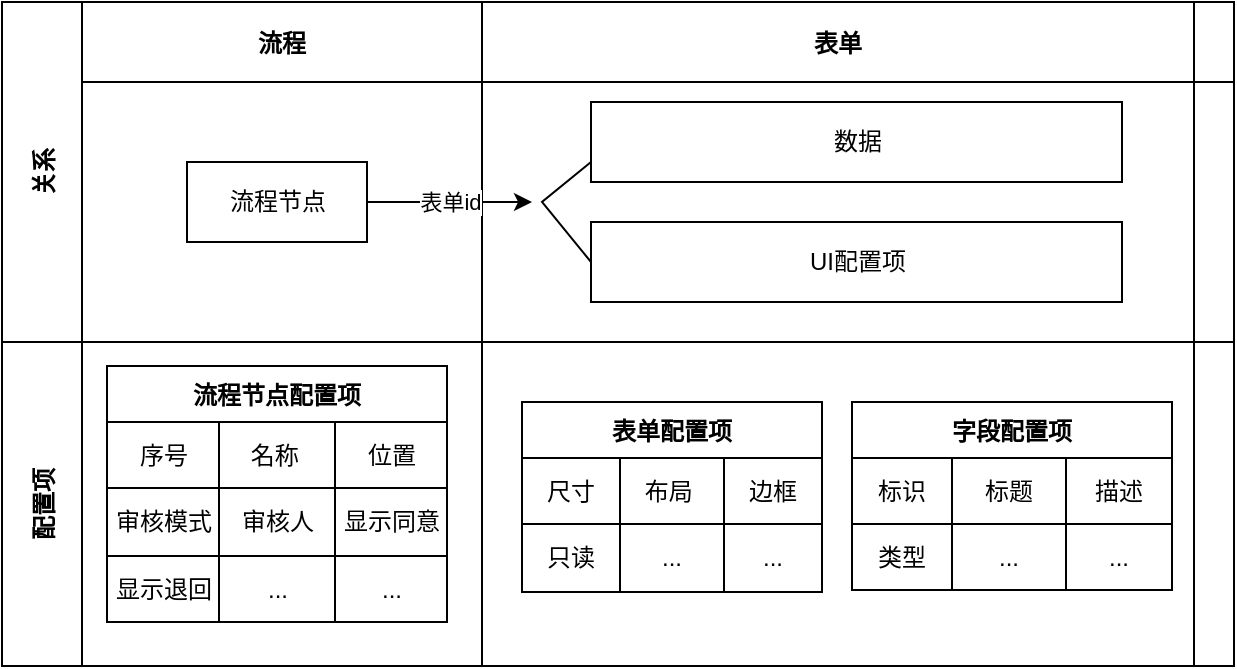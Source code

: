 <mxfile version="16.1.2" type="github">
  <diagram id="kgpKYQtTHZ0yAKxKKP6v" name="Page-1">
    <mxGraphModel dx="933" dy="555" grid="1" gridSize="10" guides="1" tooltips="1" connect="1" arrows="1" fold="1" page="1" pageScale="1" pageWidth="850" pageHeight="1100" math="0" shadow="0">
      <root>
        <mxCell id="0" />
        <mxCell id="1" parent="0" />
        <mxCell id="3nuBFxr9cyL0pnOWT2aG-1" value="" style="shape=table;childLayout=tableLayout;startSize=0;collapsible=0;recursiveResize=0;expand=0;fillColor=none;fontStyle=1" parent="1" vertex="1">
          <mxGeometry x="40" y="50" width="616" height="332.0" as="geometry" />
        </mxCell>
        <mxCell id="3nuBFxr9cyL0pnOWT2aG-3" value="关系" style="shape=tableRow;horizontal=0;swimlaneHead=0;swimlaneBody=0;top=0;left=0;bottom=0;right=0;fillColor=none;points=[[0,0.5],[1,0.5]];portConstraint=eastwest;startSize=40;collapsible=0;recursiveResize=0;expand=0;fontStyle=1;" parent="3nuBFxr9cyL0pnOWT2aG-1" vertex="1">
          <mxGeometry width="616" height="170" as="geometry" />
        </mxCell>
        <mxCell id="3nuBFxr9cyL0pnOWT2aG-4" value="流程" style="swimlane;swimlaneHead=0;swimlaneBody=0;connectable=0;fillColor=none;startSize=40;collapsible=0;recursiveResize=0;expand=0;fontStyle=1;" parent="3nuBFxr9cyL0pnOWT2aG-3" vertex="1">
          <mxGeometry x="40" width="200" height="170" as="geometry">
            <mxRectangle width="200" height="170" as="alternateBounds" />
          </mxGeometry>
        </mxCell>
        <mxCell id="3nuBFxr9cyL0pnOWT2aG-7" value="流程节点" style="rounded=0;whiteSpace=wrap;html=1;" parent="3nuBFxr9cyL0pnOWT2aG-4" vertex="1">
          <mxGeometry x="52.5" y="80" width="90" height="40" as="geometry" />
        </mxCell>
        <mxCell id="yU4plqHVVjcT5TopJ7HQ-14" style="edgeStyle=none;rounded=0;orthogonalLoop=1;jettySize=auto;html=1;exitX=1;exitY=0.5;exitDx=0;exitDy=0;" edge="1" parent="3nuBFxr9cyL0pnOWT2aG-4">
          <mxGeometry relative="1" as="geometry">
            <mxPoint x="110" y="80" as="sourcePoint" />
            <mxPoint x="110" y="80" as="targetPoint" />
          </mxGeometry>
        </mxCell>
        <mxCell id="3nuBFxr9cyL0pnOWT2aG-8" value="表单" style="swimlane;swimlaneHead=0;swimlaneBody=0;connectable=0;fillColor=none;startSize=40;collapsible=0;recursiveResize=0;expand=0;fontStyle=1;" parent="3nuBFxr9cyL0pnOWT2aG-3" vertex="1">
          <mxGeometry x="240" width="356" height="170" as="geometry">
            <mxRectangle width="356" height="170" as="alternateBounds" />
          </mxGeometry>
        </mxCell>
        <mxCell id="3nuBFxr9cyL0pnOWT2aG-9" value="数据" style="rounded=0;whiteSpace=wrap;html=1;" parent="3nuBFxr9cyL0pnOWT2aG-8" vertex="1">
          <mxGeometry x="54.5" y="50" width="265.5" height="40" as="geometry" />
        </mxCell>
        <mxCell id="yU4plqHVVjcT5TopJ7HQ-4" value="UI配置项" style="rounded=0;whiteSpace=wrap;html=1;" vertex="1" parent="3nuBFxr9cyL0pnOWT2aG-8">
          <mxGeometry x="54.5" y="110" width="265.5" height="40" as="geometry" />
        </mxCell>
        <mxCell id="yU4plqHVVjcT5TopJ7HQ-13" value="" style="endArrow=none;html=1;rounded=0;entryX=0;entryY=0.75;entryDx=0;entryDy=0;exitX=0;exitY=0.5;exitDx=0;exitDy=0;" edge="1" parent="3nuBFxr9cyL0pnOWT2aG-8" source="yU4plqHVVjcT5TopJ7HQ-4" target="3nuBFxr9cyL0pnOWT2aG-9">
          <mxGeometry width="50" height="50" relative="1" as="geometry">
            <mxPoint x="110" y="110" as="sourcePoint" />
            <mxPoint x="160" y="60" as="targetPoint" />
            <Array as="points">
              <mxPoint x="30" y="100" />
            </Array>
          </mxGeometry>
        </mxCell>
        <mxCell id="3nuBFxr9cyL0pnOWT2aG-11" value="" style="swimlane;swimlaneHead=0;swimlaneBody=0;connectable=0;fillColor=none;startSize=40;collapsible=0;recursiveResize=0;expand=0;fontStyle=1;" parent="3nuBFxr9cyL0pnOWT2aG-3" vertex="1">
          <mxGeometry x="596" width="20" height="170" as="geometry">
            <mxRectangle width="20" height="170" as="alternateBounds" />
          </mxGeometry>
        </mxCell>
        <mxCell id="3nuBFxr9cyL0pnOWT2aG-2" value="表单id" style="edgeStyle=orthogonalEdgeStyle;rounded=0;orthogonalLoop=1;jettySize=auto;html=1;" parent="3nuBFxr9cyL0pnOWT2aG-3" source="3nuBFxr9cyL0pnOWT2aG-7" edge="1">
          <mxGeometry relative="1" as="geometry">
            <mxPoint x="265" y="100" as="targetPoint" />
          </mxGeometry>
        </mxCell>
        <mxCell id="3nuBFxr9cyL0pnOWT2aG-15" value="配置项" style="shape=tableRow;horizontal=0;swimlaneHead=0;swimlaneBody=0;top=0;left=0;bottom=0;right=0;fillColor=none;points=[[0,0.5],[1,0.5]];portConstraint=eastwest;startSize=40;collapsible=0;recursiveResize=0;expand=0;fontStyle=1;" parent="3nuBFxr9cyL0pnOWT2aG-1" vertex="1">
          <mxGeometry y="170" width="616" height="162" as="geometry" />
        </mxCell>
        <mxCell id="3nuBFxr9cyL0pnOWT2aG-16" value="" style="swimlane;swimlaneHead=0;swimlaneBody=0;connectable=0;fillColor=none;startSize=0;collapsible=0;recursiveResize=0;expand=0;fontStyle=1;" parent="3nuBFxr9cyL0pnOWT2aG-15" vertex="1">
          <mxGeometry x="40" width="200" height="162" as="geometry">
            <mxRectangle width="200" height="162" as="alternateBounds" />
          </mxGeometry>
        </mxCell>
        <mxCell id="yU4plqHVVjcT5TopJ7HQ-49" value="流程节点配置项" style="shape=table;startSize=28;container=1;collapsible=0;childLayout=tableLayout;fontStyle=1;align=center;" vertex="1" parent="3nuBFxr9cyL0pnOWT2aG-16">
          <mxGeometry x="12.5" y="12" width="170" height="128" as="geometry" />
        </mxCell>
        <mxCell id="yU4plqHVVjcT5TopJ7HQ-50" value="" style="shape=tableRow;horizontal=0;startSize=0;swimlaneHead=0;swimlaneBody=0;top=0;left=0;bottom=0;right=0;collapsible=0;dropTarget=0;fillColor=none;points=[[0,0.5],[1,0.5]];portConstraint=eastwest;" vertex="1" parent="yU4plqHVVjcT5TopJ7HQ-49">
          <mxGeometry y="28" width="170" height="33" as="geometry" />
        </mxCell>
        <mxCell id="yU4plqHVVjcT5TopJ7HQ-51" value="序号" style="shape=partialRectangle;html=1;whiteSpace=wrap;connectable=0;fillColor=none;top=0;left=0;bottom=0;right=0;overflow=hidden;" vertex="1" parent="yU4plqHVVjcT5TopJ7HQ-50">
          <mxGeometry width="56" height="33" as="geometry">
            <mxRectangle width="56" height="33" as="alternateBounds" />
          </mxGeometry>
        </mxCell>
        <mxCell id="yU4plqHVVjcT5TopJ7HQ-52" value="名称&lt;span style=&quot;white-space: pre&quot;&gt;	&lt;/span&gt;" style="shape=partialRectangle;html=1;whiteSpace=wrap;connectable=0;fillColor=none;top=0;left=0;bottom=0;right=0;overflow=hidden;" vertex="1" parent="yU4plqHVVjcT5TopJ7HQ-50">
          <mxGeometry x="56" width="58" height="33" as="geometry">
            <mxRectangle width="58" height="33" as="alternateBounds" />
          </mxGeometry>
        </mxCell>
        <mxCell id="yU4plqHVVjcT5TopJ7HQ-53" value="位置" style="shape=partialRectangle;html=1;whiteSpace=wrap;connectable=0;fillColor=none;top=0;left=0;bottom=0;right=0;overflow=hidden;" vertex="1" parent="yU4plqHVVjcT5TopJ7HQ-50">
          <mxGeometry x="114" width="56" height="33" as="geometry">
            <mxRectangle width="56" height="33" as="alternateBounds" />
          </mxGeometry>
        </mxCell>
        <mxCell id="yU4plqHVVjcT5TopJ7HQ-54" value="" style="shape=tableRow;horizontal=0;startSize=0;swimlaneHead=0;swimlaneBody=0;top=0;left=0;bottom=0;right=0;collapsible=0;dropTarget=0;fillColor=none;points=[[0,0.5],[1,0.5]];portConstraint=eastwest;" vertex="1" parent="yU4plqHVVjcT5TopJ7HQ-49">
          <mxGeometry y="61" width="170" height="34" as="geometry" />
        </mxCell>
        <mxCell id="yU4plqHVVjcT5TopJ7HQ-55" value="审核模式" style="shape=partialRectangle;html=1;whiteSpace=wrap;connectable=0;fillColor=none;top=0;left=0;bottom=0;right=0;overflow=hidden;" vertex="1" parent="yU4plqHVVjcT5TopJ7HQ-54">
          <mxGeometry width="56" height="34" as="geometry">
            <mxRectangle width="56" height="34" as="alternateBounds" />
          </mxGeometry>
        </mxCell>
        <mxCell id="yU4plqHVVjcT5TopJ7HQ-56" value="审核人" style="shape=partialRectangle;html=1;whiteSpace=wrap;connectable=0;fillColor=none;top=0;left=0;bottom=0;right=0;overflow=hidden;" vertex="1" parent="yU4plqHVVjcT5TopJ7HQ-54">
          <mxGeometry x="56" width="58" height="34" as="geometry">
            <mxRectangle width="58" height="34" as="alternateBounds" />
          </mxGeometry>
        </mxCell>
        <mxCell id="yU4plqHVVjcT5TopJ7HQ-57" value="显示同意" style="shape=partialRectangle;html=1;whiteSpace=wrap;connectable=0;fillColor=none;top=0;left=0;bottom=0;right=0;overflow=hidden;" vertex="1" parent="yU4plqHVVjcT5TopJ7HQ-54">
          <mxGeometry x="114" width="56" height="34" as="geometry">
            <mxRectangle width="56" height="34" as="alternateBounds" />
          </mxGeometry>
        </mxCell>
        <mxCell id="yU4plqHVVjcT5TopJ7HQ-58" value="" style="shape=tableRow;horizontal=0;startSize=0;swimlaneHead=0;swimlaneBody=0;top=0;left=0;bottom=0;right=0;collapsible=0;dropTarget=0;fillColor=none;points=[[0,0.5],[1,0.5]];portConstraint=eastwest;" vertex="1" parent="yU4plqHVVjcT5TopJ7HQ-49">
          <mxGeometry y="95" width="170" height="33" as="geometry" />
        </mxCell>
        <mxCell id="yU4plqHVVjcT5TopJ7HQ-59" value="显示退回" style="shape=partialRectangle;html=1;whiteSpace=wrap;connectable=0;fillColor=none;top=0;left=0;bottom=0;right=0;overflow=hidden;" vertex="1" parent="yU4plqHVVjcT5TopJ7HQ-58">
          <mxGeometry width="56" height="33" as="geometry">
            <mxRectangle width="56" height="33" as="alternateBounds" />
          </mxGeometry>
        </mxCell>
        <mxCell id="yU4plqHVVjcT5TopJ7HQ-60" value="..." style="shape=partialRectangle;html=1;whiteSpace=wrap;connectable=0;fillColor=none;top=0;left=0;bottom=0;right=0;overflow=hidden;" vertex="1" parent="yU4plqHVVjcT5TopJ7HQ-58">
          <mxGeometry x="56" width="58" height="33" as="geometry">
            <mxRectangle width="58" height="33" as="alternateBounds" />
          </mxGeometry>
        </mxCell>
        <mxCell id="yU4plqHVVjcT5TopJ7HQ-61" value="..." style="shape=partialRectangle;html=1;whiteSpace=wrap;connectable=0;fillColor=none;top=0;left=0;bottom=0;right=0;overflow=hidden;" vertex="1" parent="yU4plqHVVjcT5TopJ7HQ-58">
          <mxGeometry x="114" width="56" height="33" as="geometry">
            <mxRectangle width="56" height="33" as="alternateBounds" />
          </mxGeometry>
        </mxCell>
        <mxCell id="3nuBFxr9cyL0pnOWT2aG-18" value="" style="swimlane;swimlaneHead=0;swimlaneBody=0;connectable=0;fillColor=none;startSize=0;collapsible=0;recursiveResize=0;expand=0;fontStyle=1;" parent="3nuBFxr9cyL0pnOWT2aG-15" vertex="1">
          <mxGeometry x="240" width="356" height="162" as="geometry">
            <mxRectangle width="356" height="162" as="alternateBounds" />
          </mxGeometry>
        </mxCell>
        <mxCell id="yU4plqHVVjcT5TopJ7HQ-62" value="表单配置项" style="shape=table;startSize=28;container=1;collapsible=0;childLayout=tableLayout;fontStyle=1;align=center;" vertex="1" parent="3nuBFxr9cyL0pnOWT2aG-18">
          <mxGeometry x="20" y="30" width="150" height="95" as="geometry" />
        </mxCell>
        <mxCell id="yU4plqHVVjcT5TopJ7HQ-63" value="" style="shape=tableRow;horizontal=0;startSize=0;swimlaneHead=0;swimlaneBody=0;top=0;left=0;bottom=0;right=0;collapsible=0;dropTarget=0;fillColor=none;points=[[0,0.5],[1,0.5]];portConstraint=eastwest;" vertex="1" parent="yU4plqHVVjcT5TopJ7HQ-62">
          <mxGeometry y="28" width="150" height="33" as="geometry" />
        </mxCell>
        <mxCell id="yU4plqHVVjcT5TopJ7HQ-64" value="尺寸" style="shape=partialRectangle;html=1;whiteSpace=wrap;connectable=0;fillColor=none;top=0;left=0;bottom=0;right=0;overflow=hidden;" vertex="1" parent="yU4plqHVVjcT5TopJ7HQ-63">
          <mxGeometry width="49" height="33" as="geometry">
            <mxRectangle width="49" height="33" as="alternateBounds" />
          </mxGeometry>
        </mxCell>
        <mxCell id="yU4plqHVVjcT5TopJ7HQ-65" value="布局&lt;span style=&quot;white-space: pre&quot;&gt;	&lt;/span&gt;" style="shape=partialRectangle;html=1;whiteSpace=wrap;connectable=0;fillColor=none;top=0;left=0;bottom=0;right=0;overflow=hidden;" vertex="1" parent="yU4plqHVVjcT5TopJ7HQ-63">
          <mxGeometry x="49" width="52" height="33" as="geometry">
            <mxRectangle width="52" height="33" as="alternateBounds" />
          </mxGeometry>
        </mxCell>
        <mxCell id="yU4plqHVVjcT5TopJ7HQ-66" value="边框" style="shape=partialRectangle;html=1;whiteSpace=wrap;connectable=0;fillColor=none;top=0;left=0;bottom=0;right=0;overflow=hidden;" vertex="1" parent="yU4plqHVVjcT5TopJ7HQ-63">
          <mxGeometry x="101" width="49" height="33" as="geometry">
            <mxRectangle width="49" height="33" as="alternateBounds" />
          </mxGeometry>
        </mxCell>
        <mxCell id="yU4plqHVVjcT5TopJ7HQ-67" value="" style="shape=tableRow;horizontal=0;startSize=0;swimlaneHead=0;swimlaneBody=0;top=0;left=0;bottom=0;right=0;collapsible=0;dropTarget=0;fillColor=none;points=[[0,0.5],[1,0.5]];portConstraint=eastwest;" vertex="1" parent="yU4plqHVVjcT5TopJ7HQ-62">
          <mxGeometry y="61" width="150" height="34" as="geometry" />
        </mxCell>
        <mxCell id="yU4plqHVVjcT5TopJ7HQ-68" value="只读" style="shape=partialRectangle;html=1;whiteSpace=wrap;connectable=0;fillColor=none;top=0;left=0;bottom=0;right=0;overflow=hidden;" vertex="1" parent="yU4plqHVVjcT5TopJ7HQ-67">
          <mxGeometry width="49" height="34" as="geometry">
            <mxRectangle width="49" height="34" as="alternateBounds" />
          </mxGeometry>
        </mxCell>
        <mxCell id="yU4plqHVVjcT5TopJ7HQ-69" value="..." style="shape=partialRectangle;html=1;whiteSpace=wrap;connectable=0;fillColor=none;top=0;left=0;bottom=0;right=0;overflow=hidden;" vertex="1" parent="yU4plqHVVjcT5TopJ7HQ-67">
          <mxGeometry x="49" width="52" height="34" as="geometry">
            <mxRectangle width="52" height="34" as="alternateBounds" />
          </mxGeometry>
        </mxCell>
        <mxCell id="yU4plqHVVjcT5TopJ7HQ-70" value="..." style="shape=partialRectangle;html=1;whiteSpace=wrap;connectable=0;fillColor=none;top=0;left=0;bottom=0;right=0;overflow=hidden;" vertex="1" parent="yU4plqHVVjcT5TopJ7HQ-67">
          <mxGeometry x="101" width="49" height="34" as="geometry">
            <mxRectangle width="49" height="34" as="alternateBounds" />
          </mxGeometry>
        </mxCell>
        <mxCell id="yU4plqHVVjcT5TopJ7HQ-77" value="字段配置项" style="shape=table;startSize=28;container=1;collapsible=0;childLayout=tableLayout;fontStyle=1;align=center;" vertex="1" parent="3nuBFxr9cyL0pnOWT2aG-18">
          <mxGeometry x="185" y="30" width="160" height="94" as="geometry" />
        </mxCell>
        <mxCell id="yU4plqHVVjcT5TopJ7HQ-78" value="" style="shape=tableRow;horizontal=0;startSize=0;swimlaneHead=0;swimlaneBody=0;top=0;left=0;bottom=0;right=0;collapsible=0;dropTarget=0;fillColor=none;points=[[0,0.5],[1,0.5]];portConstraint=eastwest;" vertex="1" parent="yU4plqHVVjcT5TopJ7HQ-77">
          <mxGeometry y="28" width="160" height="33" as="geometry" />
        </mxCell>
        <mxCell id="yU4plqHVVjcT5TopJ7HQ-79" value="标识" style="shape=partialRectangle;html=1;whiteSpace=wrap;connectable=0;fillColor=none;top=0;left=0;bottom=0;right=0;overflow=hidden;" vertex="1" parent="yU4plqHVVjcT5TopJ7HQ-78">
          <mxGeometry width="50" height="33" as="geometry">
            <mxRectangle width="50" height="33" as="alternateBounds" />
          </mxGeometry>
        </mxCell>
        <mxCell id="yU4plqHVVjcT5TopJ7HQ-80" value="标题" style="shape=partialRectangle;html=1;whiteSpace=wrap;connectable=0;fillColor=none;top=0;left=0;bottom=0;right=0;overflow=hidden;" vertex="1" parent="yU4plqHVVjcT5TopJ7HQ-78">
          <mxGeometry x="50" width="57" height="33" as="geometry">
            <mxRectangle width="57" height="33" as="alternateBounds" />
          </mxGeometry>
        </mxCell>
        <mxCell id="yU4plqHVVjcT5TopJ7HQ-81" value="描述" style="shape=partialRectangle;html=1;whiteSpace=wrap;connectable=0;fillColor=none;top=0;left=0;bottom=0;right=0;overflow=hidden;" vertex="1" parent="yU4plqHVVjcT5TopJ7HQ-78">
          <mxGeometry x="107" width="53" height="33" as="geometry">
            <mxRectangle width="53" height="33" as="alternateBounds" />
          </mxGeometry>
        </mxCell>
        <mxCell id="yU4plqHVVjcT5TopJ7HQ-86" value="" style="shape=tableRow;horizontal=0;startSize=0;swimlaneHead=0;swimlaneBody=0;top=0;left=0;bottom=0;right=0;collapsible=0;dropTarget=0;fillColor=none;points=[[0,0.5],[1,0.5]];portConstraint=eastwest;" vertex="1" parent="yU4plqHVVjcT5TopJ7HQ-77">
          <mxGeometry y="61" width="160" height="33" as="geometry" />
        </mxCell>
        <mxCell id="yU4plqHVVjcT5TopJ7HQ-87" value="类型" style="shape=partialRectangle;html=1;whiteSpace=wrap;connectable=0;fillColor=none;top=0;left=0;bottom=0;right=0;overflow=hidden;" vertex="1" parent="yU4plqHVVjcT5TopJ7HQ-86">
          <mxGeometry width="50" height="33" as="geometry">
            <mxRectangle width="50" height="33" as="alternateBounds" />
          </mxGeometry>
        </mxCell>
        <mxCell id="yU4plqHVVjcT5TopJ7HQ-88" value="..." style="shape=partialRectangle;html=1;whiteSpace=wrap;connectable=0;fillColor=none;top=0;left=0;bottom=0;right=0;overflow=hidden;" vertex="1" parent="yU4plqHVVjcT5TopJ7HQ-86">
          <mxGeometry x="50" width="57" height="33" as="geometry">
            <mxRectangle width="57" height="33" as="alternateBounds" />
          </mxGeometry>
        </mxCell>
        <mxCell id="yU4plqHVVjcT5TopJ7HQ-89" value="..." style="shape=partialRectangle;html=1;whiteSpace=wrap;connectable=0;fillColor=none;top=0;left=0;bottom=0;right=0;overflow=hidden;" vertex="1" parent="yU4plqHVVjcT5TopJ7HQ-86">
          <mxGeometry x="107" width="53" height="33" as="geometry">
            <mxRectangle width="53" height="33" as="alternateBounds" />
          </mxGeometry>
        </mxCell>
        <mxCell id="3nuBFxr9cyL0pnOWT2aG-23" value="" style="swimlane;swimlaneHead=0;swimlaneBody=0;connectable=0;fillColor=none;startSize=0;collapsible=0;recursiveResize=0;expand=0;fontStyle=1;" parent="3nuBFxr9cyL0pnOWT2aG-15" vertex="1">
          <mxGeometry x="596" width="20" height="162" as="geometry">
            <mxRectangle width="20" height="162" as="alternateBounds" />
          </mxGeometry>
        </mxCell>
      </root>
    </mxGraphModel>
  </diagram>
</mxfile>
